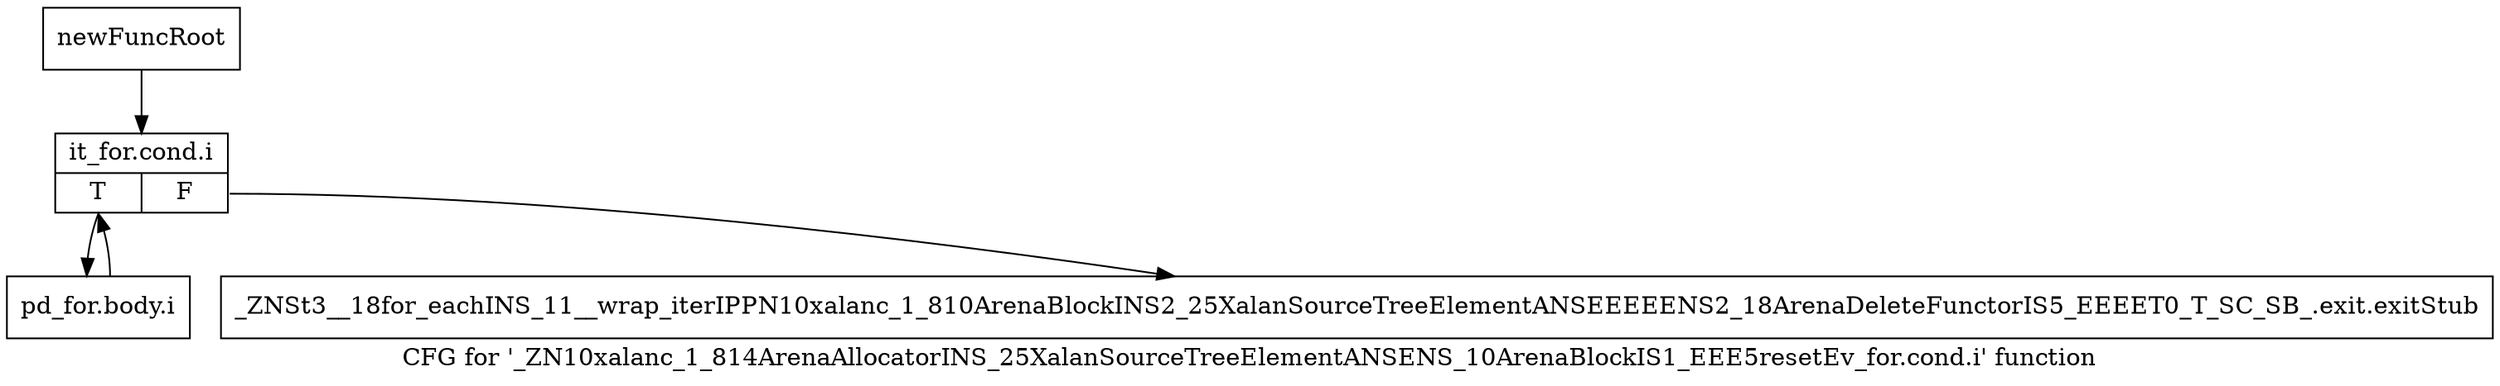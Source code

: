 digraph "CFG for '_ZN10xalanc_1_814ArenaAllocatorINS_25XalanSourceTreeElementANSENS_10ArenaBlockIS1_EEE5resetEv_for.cond.i' function" {
	label="CFG for '_ZN10xalanc_1_814ArenaAllocatorINS_25XalanSourceTreeElementANSENS_10ArenaBlockIS1_EEE5resetEv_for.cond.i' function";

	Node0x84697b0 [shape=record,label="{newFuncRoot}"];
	Node0x84697b0 -> Node0x8469850;
	Node0x8469800 [shape=record,label="{_ZNSt3__18for_eachINS_11__wrap_iterIPPN10xalanc_1_810ArenaBlockINS2_25XalanSourceTreeElementANSEEEEENS2_18ArenaDeleteFunctorIS5_EEEET0_T_SC_SB_.exit.exitStub}"];
	Node0x8469850 [shape=record,label="{it_for.cond.i|{<s0>T|<s1>F}}"];
	Node0x8469850:s0 -> Node0x84698a0;
	Node0x8469850:s1 -> Node0x8469800;
	Node0x84698a0 [shape=record,label="{pd_for.body.i}"];
	Node0x84698a0 -> Node0x8469850;
}
